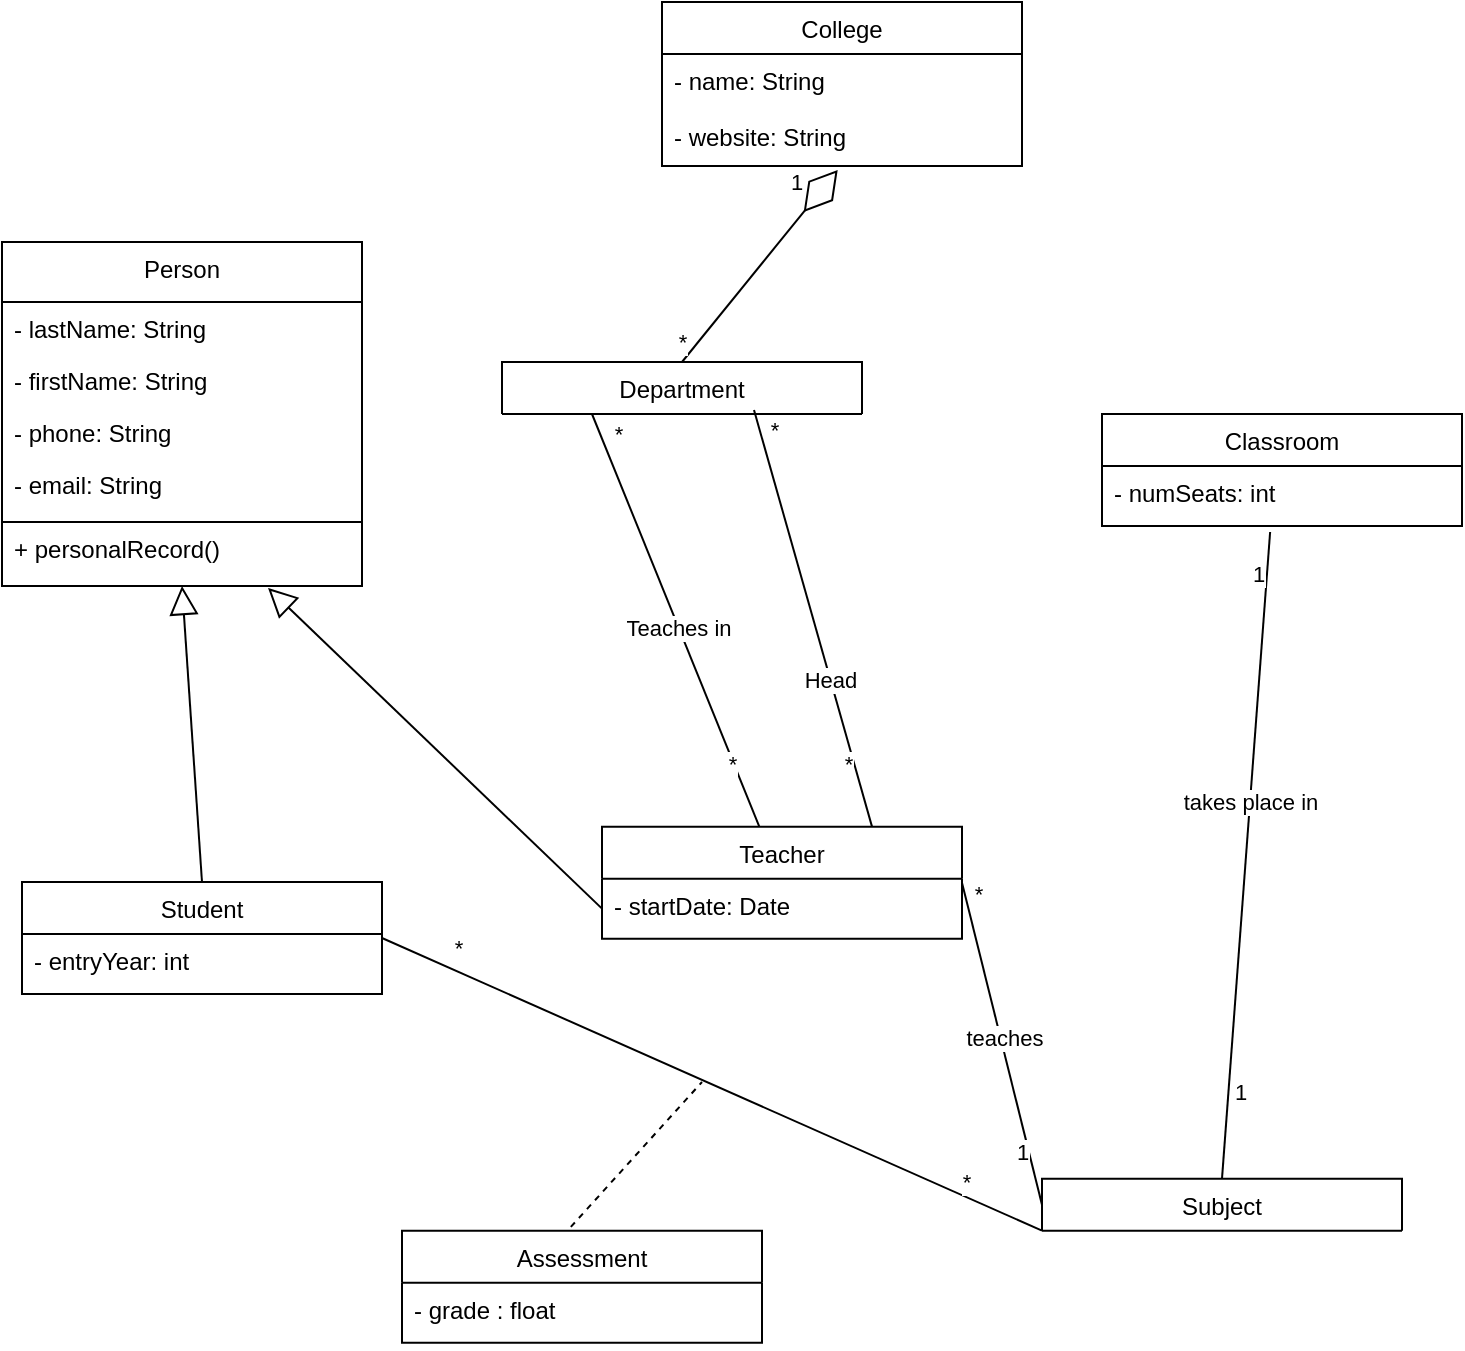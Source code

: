 <mxfile version="28.2.5">
  <diagram name="Exercise 3 - Academy Class Diagram" id="3">
    <mxGraphModel dx="922" dy="682" grid="1" gridSize="10" guides="1" tooltips="1" connect="1" arrows="1" fold="1" page="1" pageScale="1" pageWidth="827" pageHeight="1169" math="0" shadow="0">
      <root>
        <mxCell id="0" />
        <mxCell id="1" parent="0" />
        <mxCell id="person" value="Person" style="swimlane;fontStyle=0;align=center;verticalAlign=top;childLayout=stackLayout;horizontal=1;startSize=30;horizontalStack=0;resizeParent=1;resizeParentMax=0;resizeLast=0;collapsible=1;marginBottom=0;" parent="1" vertex="1">
          <mxGeometry x="40" y="160" width="180" height="172" as="geometry" />
        </mxCell>
        <mxCell id="person-attr1" value="- lastName: String" style="text;strokeColor=none;fillColor=none;align=left;verticalAlign=top;spacingLeft=4;spacingRight=4;overflow=hidden;rotatable=0;points=[[0,0.5],[1,0.5]];portConstraint=eastwest;" parent="person" vertex="1">
          <mxGeometry y="30" width="180" height="26" as="geometry" />
        </mxCell>
        <mxCell id="person-attr2" value="- firstName: String" style="text;strokeColor=none;fillColor=none;align=left;verticalAlign=top;spacingLeft=4;spacingRight=4;overflow=hidden;rotatable=0;points=[[0,0.5],[1,0.5]];portConstraint=eastwest;" parent="person" vertex="1">
          <mxGeometry y="56" width="180" height="26" as="geometry" />
        </mxCell>
        <mxCell id="person-attr3" value="- phone: String" style="text;strokeColor=none;fillColor=none;align=left;verticalAlign=top;spacingLeft=4;spacingRight=4;overflow=hidden;rotatable=0;points=[[0,0.5],[1,0.5]];portConstraint=eastwest;" parent="person" vertex="1">
          <mxGeometry y="82" width="180" height="26" as="geometry" />
        </mxCell>
        <mxCell id="person-attr4" value="- email: String" style="text;strokeColor=none;fillColor=none;align=left;verticalAlign=top;spacingLeft=4;spacingRight=4;overflow=hidden;rotatable=0;points=[[0,0.5],[1,0.5]];portConstraint=eastwest;" parent="person" vertex="1">
          <mxGeometry y="108" width="180" height="32" as="geometry" />
        </mxCell>
        <mxCell id="BmbfbLErfT5SnNz52K7H-25" value="+ personalRecord()" style="text;strokeColor=default;fillColor=none;align=left;verticalAlign=top;spacingLeft=4;spacingRight=4;overflow=hidden;rotatable=0;points=[[0,0.5],[1,0.5]];portConstraint=eastwest;" parent="person" vertex="1">
          <mxGeometry y="140" width="180" height="32" as="geometry" />
        </mxCell>
        <mxCell id="teacher" value="Teacher" style="swimlane;fontStyle=0;align=center;verticalAlign=top;childLayout=stackLayout;horizontal=1;startSize=26;horizontalStack=0;resizeParent=1;resizeParentMax=0;resizeLast=0;collapsible=1;marginBottom=0;" parent="1" vertex="1">
          <mxGeometry x="340" y="452.32" width="180" height="56" as="geometry" />
        </mxCell>
        <mxCell id="teacher-attr1" value="- startDate: Date" style="text;strokeColor=none;fillColor=none;align=left;verticalAlign=top;spacingLeft=4;spacingRight=4;overflow=hidden;rotatable=0;points=[[0,0.5],[1,0.5]];portConstraint=eastwest;" parent="teacher" vertex="1">
          <mxGeometry y="26" width="180" height="30" as="geometry" />
        </mxCell>
        <mxCell id="student" value="Student" style="swimlane;fontStyle=0;align=center;verticalAlign=top;childLayout=stackLayout;horizontal=1;startSize=26;horizontalStack=0;resizeParent=1;resizeParentMax=0;resizeLast=0;collapsible=1;marginBottom=0;" parent="1" vertex="1">
          <mxGeometry x="50" y="480" width="180" height="56" as="geometry" />
        </mxCell>
        <mxCell id="student-attr1" value="- entryYear: int" style="text;strokeColor=none;fillColor=none;align=left;verticalAlign=top;spacingLeft=4;spacingRight=4;overflow=hidden;rotatable=0;points=[[0,0.5],[1,0.5]];portConstraint=eastwest;" parent="student" vertex="1">
          <mxGeometry y="26" width="180" height="30" as="geometry" />
        </mxCell>
        <mxCell id="college" value="College" style="swimlane;fontStyle=0;align=center;verticalAlign=top;childLayout=stackLayout;horizontal=1;startSize=26;horizontalStack=0;resizeParent=1;resizeParentMax=0;resizeLast=0;collapsible=1;marginBottom=0;" parent="1" vertex="1">
          <mxGeometry x="370" y="40" width="180" height="82" as="geometry" />
        </mxCell>
        <mxCell id="college-attr1" value="- name: String" style="text;strokeColor=none;fillColor=none;align=left;verticalAlign=top;spacingLeft=4;spacingRight=4;overflow=hidden;rotatable=0;points=[[0,0.5],[1,0.5]];portConstraint=eastwest;" parent="college" vertex="1">
          <mxGeometry y="26" width="180" height="28" as="geometry" />
        </mxCell>
        <mxCell id="college-attr2" value="- website: String" style="text;strokeColor=none;fillColor=none;align=left;verticalAlign=top;spacingLeft=4;spacingRight=4;overflow=hidden;rotatable=0;points=[[0,0.5],[1,0.5]];portConstraint=eastwest;" parent="college" vertex="1">
          <mxGeometry y="54" width="180" height="28" as="geometry" />
        </mxCell>
        <mxCell id="department" value="Department" style="swimlane;fontStyle=0;align=center;verticalAlign=top;childLayout=stackLayout;horizontal=1;startSize=26;horizontalStack=0;resizeParent=1;resizeParentMax=0;resizeLast=0;collapsible=1;marginBottom=0;" parent="1" vertex="1">
          <mxGeometry x="290" y="220" width="180" height="26" as="geometry" />
        </mxCell>
        <mxCell id="subject" value="Subject" style="swimlane;fontStyle=0;align=center;verticalAlign=top;childLayout=stackLayout;horizontal=1;startSize=26;horizontalStack=0;resizeParent=1;resizeParentMax=0;resizeLast=0;collapsible=1;marginBottom=0;" parent="1" vertex="1">
          <mxGeometry x="560" y="628.32" width="180" height="26" as="geometry" />
        </mxCell>
        <mxCell id="classroom" value="Classroom" style="swimlane;fontStyle=0;align=center;verticalAlign=top;childLayout=stackLayout;horizontal=1;startSize=26;horizontalStack=0;resizeParent=1;resizeParentMax=0;resizeLast=0;collapsible=1;marginBottom=0;" parent="1" vertex="1">
          <mxGeometry x="590" y="246" width="180" height="56" as="geometry" />
        </mxCell>
        <mxCell id="classroom-attr1" value="- numSeats: int" style="text;strokeColor=none;fillColor=none;align=left;verticalAlign=top;spacingLeft=4;spacingRight=4;overflow=hidden;rotatable=0;points=[[0,0.5],[1,0.5]];portConstraint=eastwest;" parent="classroom" vertex="1">
          <mxGeometry y="26" width="180" height="30" as="geometry" />
        </mxCell>
        <mxCell id="inherit-teacher" value="" style="endArrow=block;endFill=0;endSize=12;html=1;exitX=0;exitY=0.5;exitDx=0;exitDy=0;entryX=0.739;entryY=1.031;entryDx=0;entryDy=0;entryPerimeter=0;" parent="1" source="teacher-attr1" target="BmbfbLErfT5SnNz52K7H-25" edge="1">
          <mxGeometry relative="1" as="geometry" />
        </mxCell>
        <mxCell id="inherit-student" value="" style="endArrow=block;endFill=0;endSize=12;html=1;exitX=0.5;exitY=0;exitDx=0;exitDy=0;entryX=0.5;entryY=1;entryDx=0;entryDy=0;" parent="1" source="student" target="person" edge="1">
          <mxGeometry relative="1" as="geometry" />
        </mxCell>
        <mxCell id="teacher-subject" value="" style="endArrow=none;endFill=0;endSize=12;html=1;exitX=1;exitY=0.5;exitDx=0;exitDy=0;entryX=0;entryY=0.5;entryDx=0;entryDy=0;" parent="1" source="teacher" target="subject" edge="1">
          <mxGeometry relative="1" as="geometry" />
        </mxCell>
        <mxCell id="teacher-subject-label1" value="*" style="edgeLabel;html=1;align=center;verticalAlign=middle;resizable=0;points=[];" parent="teacher-subject" vertex="1" connectable="0">
          <mxGeometry x="-0.8" y="-1" relative="1" as="geometry">
            <mxPoint x="5" y="-11" as="offset" />
          </mxGeometry>
        </mxCell>
        <mxCell id="teacher-subject-label2" value="1" style="edgeLabel;html=1;align=center;verticalAlign=middle;resizable=0;points=[];" parent="teacher-subject" vertex="1" connectable="0">
          <mxGeometry x="0.8" y="-1" relative="1" as="geometry">
            <mxPoint x="-5" y="-11" as="offset" />
          </mxGeometry>
        </mxCell>
        <mxCell id="teacher-subject-name" value="teaches" style="edgeLabel;html=1;align=center;verticalAlign=middle;resizable=0;points=[];" parent="teacher-subject" vertex="1" connectable="0">
          <mxGeometry x="0.1" y="-1" relative="1" as="geometry">
            <mxPoint y="-11" as="offset" />
          </mxGeometry>
        </mxCell>
        <mxCell id="student-subject" value="" style="endArrow=none;endFill=0;endSize=12;html=1;exitX=1;exitY=0.5;exitDx=0;exitDy=0;entryX=0;entryY=1;entryDx=0;entryDy=0;" parent="1" source="student" target="subject" edge="1">
          <mxGeometry relative="1" as="geometry" />
        </mxCell>
        <mxCell id="student-subject-label1" value="*" style="edgeLabel;html=1;align=center;verticalAlign=middle;resizable=0;points=[];" parent="student-subject" vertex="1" connectable="0">
          <mxGeometry x="-0.8" y="-1" relative="1" as="geometry">
            <mxPoint x="5" y="-11" as="offset" />
          </mxGeometry>
        </mxCell>
        <mxCell id="student-subject-label2" value="*" style="edgeLabel;html=1;align=center;verticalAlign=middle;resizable=0;points=[];" parent="student-subject" vertex="1" connectable="0">
          <mxGeometry x="0.8" y="-1" relative="1" as="geometry">
            <mxPoint x="-5" y="-11" as="offset" />
          </mxGeometry>
        </mxCell>
        <mxCell id="subject-classroom" value="" style="endArrow=none;endFill=0;endSize=12;html=1;exitX=0.5;exitY=0;exitDx=0;exitDy=0;entryX=0.467;entryY=1.1;entryDx=0;entryDy=0;entryPerimeter=0;" parent="1" source="subject" target="classroom-attr1" edge="1">
          <mxGeometry relative="1" as="geometry" />
        </mxCell>
        <mxCell id="subject-classroom-label1" value="1" style="edgeLabel;html=1;align=center;verticalAlign=middle;resizable=0;points=[];" parent="subject-classroom" vertex="1" connectable="0">
          <mxGeometry x="-0.8" y="-1" relative="1" as="geometry">
            <mxPoint x="5" y="-11" as="offset" />
          </mxGeometry>
        </mxCell>
        <mxCell id="subject-classroom-label2" value="1" style="edgeLabel;html=1;align=center;verticalAlign=middle;resizable=0;points=[];" parent="subject-classroom" vertex="1" connectable="0">
          <mxGeometry x="0.8" y="-1" relative="1" as="geometry">
            <mxPoint x="-5" y="-11" as="offset" />
          </mxGeometry>
        </mxCell>
        <mxCell id="subject-classroom-name" value="takes place in" style="edgeLabel;html=1;align=center;verticalAlign=middle;resizable=0;points=[];" parent="subject-classroom" vertex="1" connectable="0">
          <mxGeometry x="0.1" y="-1" relative="1" as="geometry">
            <mxPoint y="-11" as="offset" />
          </mxGeometry>
        </mxCell>
        <mxCell id="college-dept" value="" style="endArrow=diamondThin;endFill=0;endSize=24;html=1;exitX=0.5;exitY=0;exitDx=0;exitDy=0;entryX=0.488;entryY=1.071;entryDx=0;entryDy=0;entryPerimeter=0;" parent="1" source="department" target="college-attr2" edge="1">
          <mxGeometry relative="1" as="geometry">
            <mxPoint x="470" y="170" as="targetPoint" />
          </mxGeometry>
        </mxCell>
        <mxCell id="BmbfbLErfT5SnNz52K7H-5" value="*" style="edgeLabel;html=1;align=center;verticalAlign=middle;resizable=0;points=[];" parent="college-dept" vertex="1" connectable="0">
          <mxGeometry x="-0.626" y="2" relative="1" as="geometry">
            <mxPoint x="-13" y="9" as="offset" />
          </mxGeometry>
        </mxCell>
        <mxCell id="BmbfbLErfT5SnNz52K7H-6" value="1" style="edgeLabel;html=1;align=center;verticalAlign=middle;resizable=0;points=[];" parent="college-dept" vertex="1" connectable="0">
          <mxGeometry x="0.526" y="3" relative="1" as="geometry">
            <mxPoint y="-15" as="offset" />
          </mxGeometry>
        </mxCell>
        <mxCell id="BmbfbLErfT5SnNz52K7H-2" value="Assessment" style="swimlane;fontStyle=0;align=center;verticalAlign=top;childLayout=stackLayout;horizontal=1;startSize=26;horizontalStack=0;resizeParent=1;resizeParentMax=0;resizeLast=0;collapsible=1;marginBottom=0;" parent="1" vertex="1">
          <mxGeometry x="240" y="654.32" width="180" height="56" as="geometry" />
        </mxCell>
        <mxCell id="BmbfbLErfT5SnNz52K7H-3" value="- grade : float" style="text;strokeColor=none;fillColor=none;align=left;verticalAlign=top;spacingLeft=4;spacingRight=4;overflow=hidden;rotatable=0;points=[[0,0.5],[1,0.5]];portConstraint=eastwest;" parent="BmbfbLErfT5SnNz52K7H-2" vertex="1">
          <mxGeometry y="26" width="180" height="30" as="geometry" />
        </mxCell>
        <mxCell id="BmbfbLErfT5SnNz52K7H-4" value="" style="endArrow=none;dashed=1;html=1;rounded=0;exitX=0.469;exitY=-0.033;exitDx=0;exitDy=0;exitPerimeter=0;" parent="1" source="BmbfbLErfT5SnNz52K7H-2" edge="1">
          <mxGeometry width="50" height="50" relative="1" as="geometry">
            <mxPoint x="450" y="702.32" as="sourcePoint" />
            <mxPoint x="390" y="580" as="targetPoint" />
          </mxGeometry>
        </mxCell>
        <mxCell id="BmbfbLErfT5SnNz52K7H-16" value="" style="endArrow=none;endFill=0;endSize=12;html=1;exitX=0.25;exitY=1;exitDx=0;exitDy=0;" parent="1" source="department" target="teacher" edge="1">
          <mxGeometry relative="1" as="geometry">
            <mxPoint x="340" y="550" as="sourcePoint" />
            <mxPoint x="670" y="696" as="targetPoint" />
          </mxGeometry>
        </mxCell>
        <mxCell id="BmbfbLErfT5SnNz52K7H-17" value="*" style="edgeLabel;html=1;align=center;verticalAlign=middle;resizable=0;points=[];" parent="BmbfbLErfT5SnNz52K7H-16" vertex="1" connectable="0">
          <mxGeometry x="-0.8" y="-1" relative="1" as="geometry">
            <mxPoint x="5" y="-11" as="offset" />
          </mxGeometry>
        </mxCell>
        <mxCell id="BmbfbLErfT5SnNz52K7H-18" value="*" style="edgeLabel;html=1;align=center;verticalAlign=middle;resizable=0;points=[];" parent="BmbfbLErfT5SnNz52K7H-16" vertex="1" connectable="0">
          <mxGeometry x="0.8" y="-1" relative="1" as="geometry">
            <mxPoint x="-5" y="-11" as="offset" />
          </mxGeometry>
        </mxCell>
        <mxCell id="BmbfbLErfT5SnNz52K7H-22" value="Teaches in" style="edgeLabel;html=1;align=center;verticalAlign=middle;resizable=0;points=[];" parent="BmbfbLErfT5SnNz52K7H-16" vertex="1" connectable="0">
          <mxGeometry x="0.033" y="-1" relative="1" as="geometry">
            <mxPoint as="offset" />
          </mxGeometry>
        </mxCell>
        <mxCell id="BmbfbLErfT5SnNz52K7H-19" value="" style="endArrow=none;endFill=0;endSize=12;html=1;exitX=0.7;exitY=0.923;exitDx=0;exitDy=0;exitPerimeter=0;entryX=0.75;entryY=0;entryDx=0;entryDy=0;" parent="1" source="department" target="teacher" edge="1">
          <mxGeometry relative="1" as="geometry">
            <mxPoint x="390" y="370" as="sourcePoint" />
            <mxPoint x="474" y="576" as="targetPoint" />
          </mxGeometry>
        </mxCell>
        <mxCell id="BmbfbLErfT5SnNz52K7H-20" value="*" style="edgeLabel;html=1;align=center;verticalAlign=middle;resizable=0;points=[];" parent="BmbfbLErfT5SnNz52K7H-19" vertex="1" connectable="0">
          <mxGeometry x="-0.8" y="-1" relative="1" as="geometry">
            <mxPoint x="5" y="-11" as="offset" />
          </mxGeometry>
        </mxCell>
        <mxCell id="BmbfbLErfT5SnNz52K7H-21" value="*" style="edgeLabel;html=1;align=center;verticalAlign=middle;resizable=0;points=[];" parent="BmbfbLErfT5SnNz52K7H-19" vertex="1" connectable="0">
          <mxGeometry x="0.8" y="-1" relative="1" as="geometry">
            <mxPoint x="-5" y="-11" as="offset" />
          </mxGeometry>
        </mxCell>
        <mxCell id="BmbfbLErfT5SnNz52K7H-24" value="Head" style="edgeLabel;html=1;align=center;verticalAlign=middle;resizable=0;points=[];" parent="BmbfbLErfT5SnNz52K7H-19" vertex="1" connectable="0">
          <mxGeometry x="0.295" relative="1" as="geometry">
            <mxPoint as="offset" />
          </mxGeometry>
        </mxCell>
      </root>
    </mxGraphModel>
  </diagram>
</mxfile>
